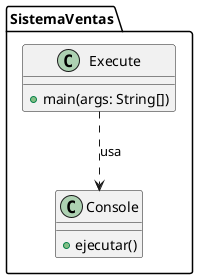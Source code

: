 @startuml
package SistemaVentas {
  class Execute {
    + main(args: String[])
  }
  class Console {
    + ejecutar()
  }
}

Execute ..> Console :usa
@enduml